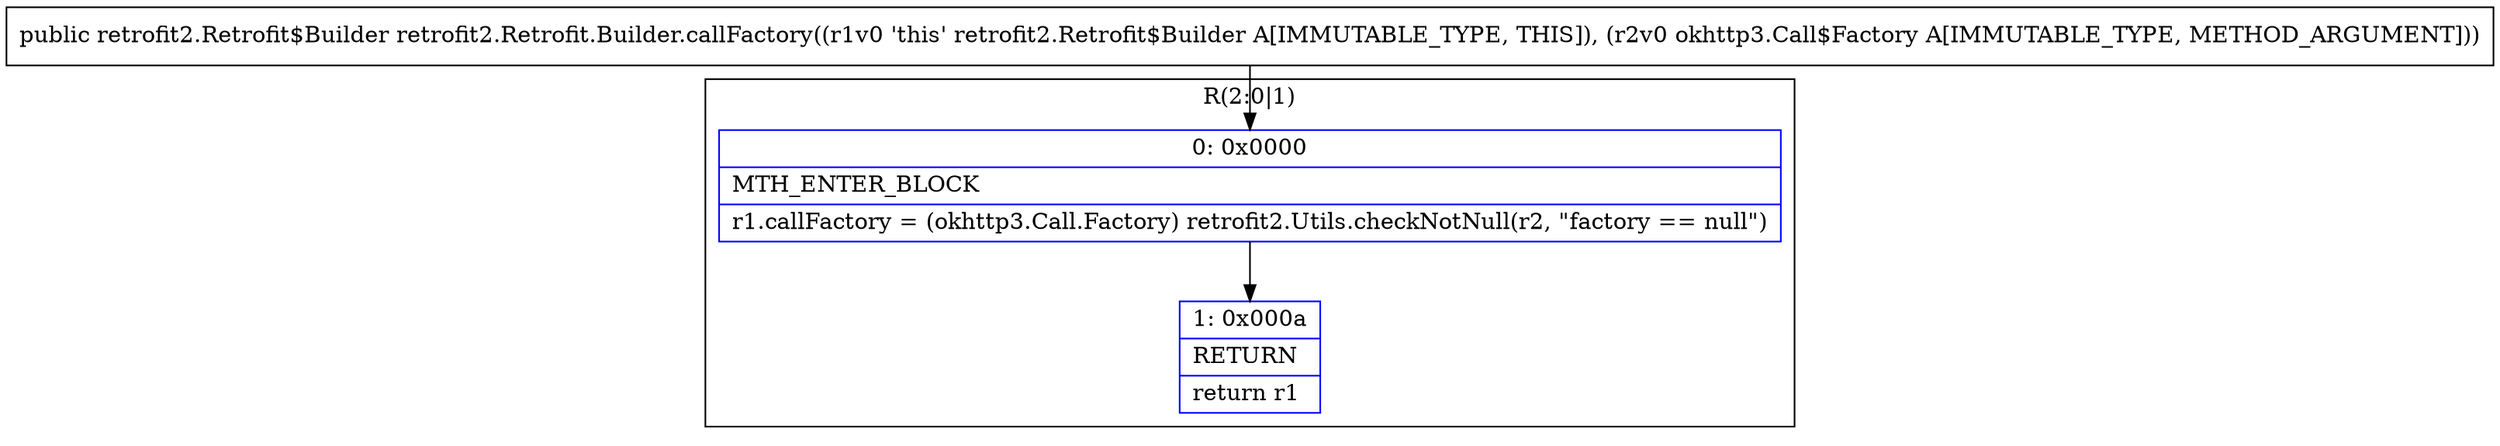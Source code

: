 digraph "CFG forretrofit2.Retrofit.Builder.callFactory(Lokhttp3\/Call$Factory;)Lretrofit2\/Retrofit$Builder;" {
subgraph cluster_Region_457490065 {
label = "R(2:0|1)";
node [shape=record,color=blue];
Node_0 [shape=record,label="{0\:\ 0x0000|MTH_ENTER_BLOCK\l|r1.callFactory = (okhttp3.Call.Factory) retrofit2.Utils.checkNotNull(r2, \"factory == null\")\l}"];
Node_1 [shape=record,label="{1\:\ 0x000a|RETURN\l|return r1\l}"];
}
MethodNode[shape=record,label="{public retrofit2.Retrofit$Builder retrofit2.Retrofit.Builder.callFactory((r1v0 'this' retrofit2.Retrofit$Builder A[IMMUTABLE_TYPE, THIS]), (r2v0 okhttp3.Call$Factory A[IMMUTABLE_TYPE, METHOD_ARGUMENT])) }"];
MethodNode -> Node_0;
Node_0 -> Node_1;
}

